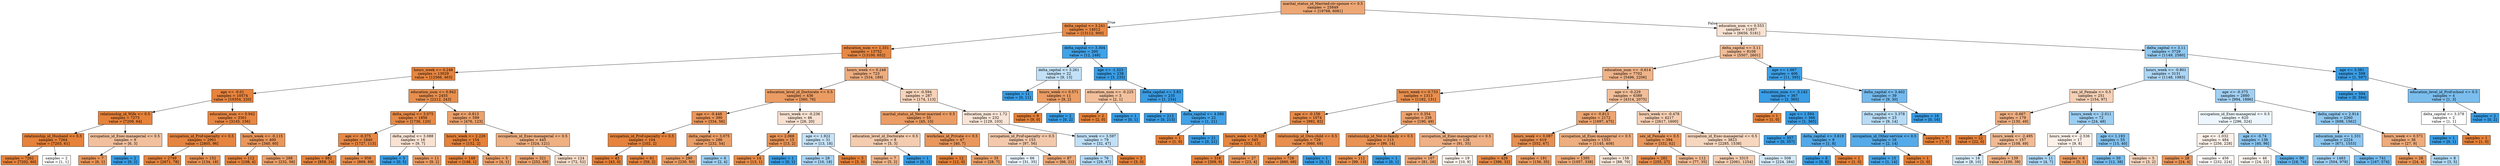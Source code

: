 digraph Tree {
node [shape=box, style="filled", color="black"] ;
0 [label="marital_status_id_Married-civ-spouse <= 0.5\nsamples = 25849\nvalue = [19768, 6081]", fillcolor="#e58139b1"] ;
1 [label="delta_capital <= 3.241\nsamples = 14012\nvalue = [13112, 900]", fillcolor="#e58139ed"] ;
0 -> 1 [labeldistance=2.5, labelangle=45, headlabel="True"] ;
2 [label="education_num <= 1.331\nsamples = 13752\nvalue = [13100, 652]", fillcolor="#e58139f2"] ;
1 -> 2 ;
3 [label="hours_week <= 0.248\nsamples = 13029\nvalue = [12566, 463]", fillcolor="#e58139f6"] ;
2 -> 3 ;
4 [label="age <= -0.01\nsamples = 10574\nvalue = [10354, 220]", fillcolor="#e58139fa"] ;
3 -> 4 ;
5 [label="relationship_id_Wife <= 0.5\nsamples = 7273\nvalue = [7209, 64]", fillcolor="#e58139fd"] ;
4 -> 5 ;
6 [label="relationship_id_Husband <= 0.5\nsamples = 7264\nvalue = [7203, 61]", fillcolor="#e58139fd"] ;
5 -> 6 ;
7 [label="samples = 7262\nvalue = [7202, 60]", fillcolor="#e58139fd"] ;
6 -> 7 ;
8 [label="samples = 2\nvalue = [1, 1]", fillcolor="#e5813900"] ;
6 -> 8 ;
9 [label="occupation_id_Exec-managerial <= 0.5\nsamples = 9\nvalue = [6, 3]", fillcolor="#e581397f"] ;
5 -> 9 ;
10 [label="samples = 7\nvalue = [6, 1]", fillcolor="#e58139d4"] ;
9 -> 10 ;
11 [label="samples = 2\nvalue = [0, 2]", fillcolor="#399de5ff"] ;
9 -> 11 ;
12 [label="education_num <= 0.942\nsamples = 3301\nvalue = [3145, 156]", fillcolor="#e58139f2"] ;
4 -> 12 ;
13 [label="occupation_id_Prof-specialty <= 0.5\nsamples = 2901\nvalue = [2805, 96]", fillcolor="#e58139f6"] ;
12 -> 13 ;
14 [label="samples = 2749\nvalue = [2671, 78]", fillcolor="#e58139f8"] ;
13 -> 14 ;
15 [label="samples = 152\nvalue = [134, 18]", fillcolor="#e58139dd"] ;
13 -> 15 ;
16 [label="hours_week <= -0.115\nsamples = 400\nvalue = [340, 60]", fillcolor="#e58139d2"] ;
12 -> 16 ;
17 [label="samples = 112\nvalue = [108, 4]", fillcolor="#e58139f6"] ;
16 -> 17 ;
18 [label="samples = 288\nvalue = [232, 56]", fillcolor="#e58139c1"] ;
16 -> 18 ;
19 [label="education_num <= 0.942\nsamples = 2455\nvalue = [2212, 243]", fillcolor="#e58139e3"] ;
3 -> 19 ;
20 [label="delta_capital <= 3.075\nsamples = 1856\nvalue = [1736, 120]", fillcolor="#e58139ed"] ;
19 -> 20 ;
21 [label="age <= -0.375\nsamples = 1840\nvalue = [1727, 113]", fillcolor="#e58139ee"] ;
20 -> 21 ;
22 [label="samples = 882\nvalue = [858, 24]", fillcolor="#e58139f8"] ;
21 -> 22 ;
23 [label="samples = 958\nvalue = [869, 89]", fillcolor="#e58139e5"] ;
21 -> 23 ;
24 [label="delta_capital <= 3.088\nsamples = 16\nvalue = [9, 7]", fillcolor="#e5813939"] ;
20 -> 24 ;
25 [label="samples = 5\nvalue = [0, 5]", fillcolor="#399de5ff"] ;
24 -> 25 ;
26 [label="samples = 11\nvalue = [9, 2]", fillcolor="#e58139c6"] ;
24 -> 26 ;
27 [label="age <= -0.813\nsamples = 599\nvalue = [476, 123]", fillcolor="#e58139bd"] ;
19 -> 27 ;
28 [label="hours_week <= 2.226\nsamples = 154\nvalue = [152, 2]", fillcolor="#e58139fc"] ;
27 -> 28 ;
29 [label="samples = 149\nvalue = [148, 1]", fillcolor="#e58139fd"] ;
28 -> 29 ;
30 [label="samples = 5\nvalue = [4, 1]", fillcolor="#e58139bf"] ;
28 -> 30 ;
31 [label="occupation_id_Exec-managerial <= 0.5\nsamples = 445\nvalue = [324, 121]", fillcolor="#e58139a0"] ;
27 -> 31 ;
32 [label="samples = 321\nvalue = [252, 69]", fillcolor="#e58139b9"] ;
31 -> 32 ;
33 [label="samples = 124\nvalue = [72, 52]", fillcolor="#e5813947"] ;
31 -> 33 ;
34 [label="hours_week <= 0.248\nsamples = 723\nvalue = [534, 189]", fillcolor="#e58139a5"] ;
2 -> 34 ;
35 [label="education_level_id_Doctorate <= 0.5\nsamples = 436\nvalue = [360, 76]", fillcolor="#e58139c9"] ;
34 -> 35 ;
36 [label="age <= -0.448\nsamples = 390\nvalue = [334, 56]", fillcolor="#e58139d4"] ;
35 -> 36 ;
37 [label="occupation_id_Prof-specialty <= 0.5\nsamples = 104\nvalue = [102, 2]", fillcolor="#e58139fa"] ;
36 -> 37 ;
38 [label="samples = 43\nvalue = [43, 0]", fillcolor="#e58139ff"] ;
37 -> 38 ;
39 [label="samples = 61\nvalue = [59, 2]", fillcolor="#e58139f6"] ;
37 -> 39 ;
40 [label="delta_capital <= 3.075\nsamples = 286\nvalue = [232, 54]", fillcolor="#e58139c4"] ;
36 -> 40 ;
41 [label="samples = 280\nvalue = [230, 50]", fillcolor="#e58139c8"] ;
40 -> 41 ;
42 [label="samples = 6\nvalue = [2, 4]", fillcolor="#399de57f"] ;
40 -> 42 ;
43 [label="hours_week <= -0.236\nsamples = 46\nvalue = [26, 20]", fillcolor="#e581393b"] ;
35 -> 43 ;
44 [label="age <= 2.068\nsamples = 15\nvalue = [13, 2]", fillcolor="#e58139d8"] ;
43 -> 44 ;
45 [label="samples = 14\nvalue = [13, 1]", fillcolor="#e58139eb"] ;
44 -> 45 ;
46 [label="samples = 1\nvalue = [0, 1]", fillcolor="#399de5ff"] ;
44 -> 46 ;
47 [label="age <= 1.922\nsamples = 31\nvalue = [13, 18]", fillcolor="#399de547"] ;
43 -> 47 ;
48 [label="samples = 28\nvalue = [10, 18]", fillcolor="#399de571"] ;
47 -> 48 ;
49 [label="samples = 3\nvalue = [3, 0]", fillcolor="#e58139ff"] ;
47 -> 49 ;
50 [label="age <= -0.594\nsamples = 287\nvalue = [174, 113]", fillcolor="#e5813959"] ;
34 -> 50 ;
51 [label="marital_status_id_Never-married <= 0.5\nsamples = 55\nvalue = [45, 10]", fillcolor="#e58139c6"] ;
50 -> 51 ;
52 [label="education_level_id_Doctorate <= 0.5\nsamples = 8\nvalue = [5, 3]", fillcolor="#e5813966"] ;
51 -> 52 ;
53 [label="samples = 7\nvalue = [5, 2]", fillcolor="#e5813999"] ;
52 -> 53 ;
54 [label="samples = 1\nvalue = [0, 1]", fillcolor="#399de5ff"] ;
52 -> 54 ;
55 [label="workclass_id_Private <= 0.5\nsamples = 47\nvalue = [40, 7]", fillcolor="#e58139d2"] ;
51 -> 55 ;
56 [label="samples = 12\nvalue = [12, 0]", fillcolor="#e58139ff"] ;
55 -> 56 ;
57 [label="samples = 35\nvalue = [28, 7]", fillcolor="#e58139bf"] ;
55 -> 57 ;
58 [label="education_num <= 1.72\nsamples = 232\nvalue = [129, 103]", fillcolor="#e5813933"] ;
50 -> 58 ;
59 [label="occupation_id_Prof-specialty <= 0.5\nsamples = 153\nvalue = [97, 56]", fillcolor="#e581396c"] ;
58 -> 59 ;
60 [label="samples = 66\nvalue = [31, 35]", fillcolor="#399de51d"] ;
59 -> 60 ;
61 [label="samples = 87\nvalue = [66, 21]", fillcolor="#e58139ae"] ;
59 -> 61 ;
62 [label="hours_week <= 3.597\nsamples = 79\nvalue = [32, 47]", fillcolor="#399de551"] ;
58 -> 62 ;
63 [label="samples = 76\nvalue = [29, 47]", fillcolor="#399de562"] ;
62 -> 63 ;
64 [label="samples = 3\nvalue = [3, 0]", fillcolor="#e58139ff"] ;
62 -> 64 ;
65 [label="delta_capital <= 3.304\nsamples = 260\nvalue = [12, 248]", fillcolor="#399de5f3"] ;
1 -> 65 ;
66 [label="delta_capital <= 3.261\nsamples = 22\nvalue = [9, 13]", fillcolor="#399de54e"] ;
65 -> 66 ;
67 [label="samples = 11\nvalue = [0, 11]", fillcolor="#399de5ff"] ;
66 -> 67 ;
68 [label="hours_week <= 0.571\nsamples = 11\nvalue = [9, 2]", fillcolor="#e58139c6"] ;
66 -> 68 ;
69 [label="samples = 9\nvalue = [9, 0]", fillcolor="#e58139ff"] ;
68 -> 69 ;
70 [label="samples = 2\nvalue = [0, 2]", fillcolor="#399de5ff"] ;
68 -> 70 ;
71 [label="age <= -1.323\nsamples = 238\nvalue = [3, 235]", fillcolor="#399de5fc"] ;
65 -> 71 ;
72 [label="education_num <= -0.225\nsamples = 3\nvalue = [2, 1]", fillcolor="#e581397f"] ;
71 -> 72 ;
73 [label="samples = 2\nvalue = [2, 0]", fillcolor="#e58139ff"] ;
72 -> 73 ;
74 [label="samples = 1\nvalue = [0, 1]", fillcolor="#399de5ff"] ;
72 -> 74 ;
75 [label="delta_capital <= 3.83\nsamples = 235\nvalue = [1, 234]", fillcolor="#399de5fe"] ;
71 -> 75 ;
76 [label="samples = 213\nvalue = [0, 213]", fillcolor="#399de5ff"] ;
75 -> 76 ;
77 [label="delta_capital <= 4.086\nsamples = 22\nvalue = [1, 21]", fillcolor="#399de5f3"] ;
75 -> 77 ;
78 [label="samples = 1\nvalue = [1, 0]", fillcolor="#e58139ff"] ;
77 -> 78 ;
79 [label="samples = 21\nvalue = [0, 21]", fillcolor="#399de5ff"] ;
77 -> 79 ;
80 [label="education_num <= 0.553\nsamples = 11837\nvalue = [6656, 5181]", fillcolor="#e5813939"] ;
0 -> 80 [labeldistance=2.5, labelangle=-45, headlabel="False"] ;
81 [label="delta_capital <= 3.11\nsamples = 8108\nvalue = [5507, 2601]", fillcolor="#e5813987"] ;
80 -> 81 ;
82 [label="education_num <= -0.614\nsamples = 7702\nvalue = [5496, 2206]", fillcolor="#e5813999"] ;
81 -> 82 ;
83 [label="hours_week <= 0.733\nsamples = 1313\nvalue = [1182, 131]", fillcolor="#e58139e3"] ;
82 -> 83 ;
84 [label="age <= -0.156\nsamples = 1074\nvalue = [992, 82]", fillcolor="#e58139ea"] ;
83 -> 84 ;
85 [label="hours_week <= 0.329\nsamples = 345\nvalue = [332, 13]", fillcolor="#e58139f5"] ;
84 -> 85 ;
86 [label="samples = 318\nvalue = [309, 9]", fillcolor="#e58139f8"] ;
85 -> 86 ;
87 [label="samples = 27\nvalue = [23, 4]", fillcolor="#e58139d3"] ;
85 -> 87 ;
88 [label="relationship_id_Own-child <= 0.5\nsamples = 729\nvalue = [660, 69]", fillcolor="#e58139e4"] ;
84 -> 88 ;
89 [label="samples = 728\nvalue = [660, 68]", fillcolor="#e58139e5"] ;
88 -> 89 ;
90 [label="samples = 1\nvalue = [0, 1]", fillcolor="#399de5ff"] ;
88 -> 90 ;
91 [label="age <= 0.354\nsamples = 239\nvalue = [190, 49]", fillcolor="#e58139bd"] ;
83 -> 91 ;
92 [label="relationship_id_Not-in-family <= 0.5\nsamples = 113\nvalue = [99, 14]", fillcolor="#e58139db"] ;
91 -> 92 ;
93 [label="samples = 112\nvalue = [99, 13]", fillcolor="#e58139de"] ;
92 -> 93 ;
94 [label="samples = 1\nvalue = [0, 1]", fillcolor="#399de5ff"] ;
92 -> 94 ;
95 [label="occupation_id_Exec-managerial <= 0.5\nsamples = 126\nvalue = [91, 35]", fillcolor="#e581399d"] ;
91 -> 95 ;
96 [label="samples = 107\nvalue = [81, 26]", fillcolor="#e58139ad"] ;
95 -> 96 ;
97 [label="samples = 19\nvalue = [10, 9]", fillcolor="#e5813919"] ;
95 -> 97 ;
98 [label="age <= -0.229\nsamples = 6389\nvalue = [4314, 2075]", fillcolor="#e5813984"] ;
82 -> 98 ;
99 [label="age <= -0.813\nsamples = 2172\nvalue = [1697, 475]", fillcolor="#e58139b8"] ;
98 -> 99 ;
100 [label="hours_week <= 0.087\nsamples = 619\nvalue = [552, 67]", fillcolor="#e58139e0"] ;
99 -> 100 ;
101 [label="samples = 428\nvalue = [396, 32]", fillcolor="#e58139ea"] ;
100 -> 101 ;
102 [label="samples = 191\nvalue = [156, 35]", fillcolor="#e58139c6"] ;
100 -> 102 ;
103 [label="occupation_id_Exec-managerial <= 0.5\nsamples = 1553\nvalue = [1145, 408]", fillcolor="#e58139a4"] ;
99 -> 103 ;
104 [label="samples = 1395\nvalue = [1057, 338]", fillcolor="#e58139ad"] ;
103 -> 104 ;
105 [label="samples = 158\nvalue = [88, 70]", fillcolor="#e5813934"] ;
103 -> 105 ;
106 [label="hours_week <= -0.478\nsamples = 4217\nvalue = [2617, 1600]", fillcolor="#e5813963"] ;
98 -> 106 ;
107 [label="sex_id_Female <= 0.5\nsamples = 394\nvalue = [332, 62]", fillcolor="#e58139cf"] ;
106 -> 107 ;
108 [label="samples = 282\nvalue = [255, 27]", fillcolor="#e58139e4"] ;
107 -> 108 ;
109 [label="samples = 112\nvalue = [77, 35]", fillcolor="#e581398b"] ;
107 -> 109 ;
110 [label="occupation_id_Exec-managerial <= 0.5\nsamples = 3823\nvalue = [2285, 1538]", fillcolor="#e5813953"] ;
106 -> 110 ;
111 [label="samples = 3315\nvalue = [2061, 1254]", fillcolor="#e5813964"] ;
110 -> 111 ;
112 [label="samples = 508\nvalue = [224, 284]", fillcolor="#399de536"] ;
110 -> 112 ;
113 [label="age <= 1.667\nsamples = 406\nvalue = [11, 395]", fillcolor="#399de5f8"] ;
81 -> 113 ;
114 [label="education_num <= -3.142\nsamples = 367\nvalue = [2, 365]", fillcolor="#399de5fe"] ;
113 -> 114 ;
115 [label="samples = 1\nvalue = [1, 0]", fillcolor="#e58139ff"] ;
114 -> 115 ;
116 [label="age <= 1.594\nsamples = 366\nvalue = [1, 365]", fillcolor="#399de5fe"] ;
114 -> 116 ;
117 [label="samples = 357\nvalue = [0, 357]", fillcolor="#399de5ff"] ;
116 -> 117 ;
118 [label="delta_capital <= 3.619\nsamples = 9\nvalue = [1, 8]", fillcolor="#399de5df"] ;
116 -> 118 ;
119 [label="samples = 8\nvalue = [0, 8]", fillcolor="#399de5ff"] ;
118 -> 119 ;
120 [label="samples = 1\nvalue = [1, 0]", fillcolor="#e58139ff"] ;
118 -> 120 ;
121 [label="delta_capital <= 3.402\nsamples = 39\nvalue = [9, 30]", fillcolor="#399de5b3"] ;
113 -> 121 ;
122 [label="delta_capital <= 3.378\nsamples = 23\nvalue = [9, 14]", fillcolor="#399de55b"] ;
121 -> 122 ;
123 [label="occupation_id_Other-service <= 0.5\nsamples = 16\nvalue = [2, 14]", fillcolor="#399de5db"] ;
122 -> 123 ;
124 [label="samples = 15\nvalue = [1, 14]", fillcolor="#399de5ed"] ;
123 -> 124 ;
125 [label="samples = 1\nvalue = [1, 0]", fillcolor="#e58139ff"] ;
123 -> 125 ;
126 [label="samples = 7\nvalue = [7, 0]", fillcolor="#e58139ff"] ;
122 -> 126 ;
127 [label="samples = 16\nvalue = [0, 16]", fillcolor="#399de5ff"] ;
121 -> 127 ;
128 [label="delta_capital <= 3.11\nsamples = 3729\nvalue = [1149, 2580]", fillcolor="#399de58d"] ;
80 -> 128 ;
129 [label="hours_week <= -0.801\nsamples = 3131\nvalue = [1148, 1983]", fillcolor="#399de56b"] ;
128 -> 129 ;
130 [label="sex_id_Female <= 0.5\nsamples = 251\nvalue = [154, 97]", fillcolor="#e581395e"] ;
129 -> 130 ;
131 [label="age <= -0.667\nsamples = 179\nvalue = [130, 49]", fillcolor="#e581399f"] ;
130 -> 131 ;
132 [label="samples = 22\nvalue = [22, 0]", fillcolor="#e58139ff"] ;
131 -> 132 ;
133 [label="hours_week <= -2.495\nsamples = 157\nvalue = [108, 49]", fillcolor="#e581398b"] ;
131 -> 133 ;
134 [label="samples = 18\nvalue = [8, 10]", fillcolor="#399de533"] ;
133 -> 134 ;
135 [label="samples = 139\nvalue = [100, 39]", fillcolor="#e581399c"] ;
133 -> 135 ;
136 [label="hours_week <= -2.011\nsamples = 72\nvalue = [24, 48]", fillcolor="#399de57f"] ;
130 -> 136 ;
137 [label="hours_week <= -2.536\nsamples = 17\nvalue = [9, 8]", fillcolor="#e581391c"] ;
136 -> 137 ;
138 [label="samples = 11\nvalue = [4, 7]", fillcolor="#399de56d"] ;
137 -> 138 ;
139 [label="samples = 6\nvalue = [5, 1]", fillcolor="#e58139cc"] ;
137 -> 139 ;
140 [label="age <= 1.193\nsamples = 55\nvalue = [15, 40]", fillcolor="#399de59f"] ;
136 -> 140 ;
141 [label="samples = 50\nvalue = [12, 38]", fillcolor="#399de5ae"] ;
140 -> 141 ;
142 [label="samples = 5\nvalue = [3, 2]", fillcolor="#e5813955"] ;
140 -> 142 ;
143 [label="age <= -0.375\nsamples = 2880\nvalue = [994, 1886]", fillcolor="#399de579"] ;
129 -> 143 ;
144 [label="occupation_id_Exec-managerial <= 0.5\nsamples = 620\nvalue = [296, 324]", fillcolor="#399de516"] ;
143 -> 144 ;
145 [label="age <= -1.032\nsamples = 484\nvalue = [256, 228]", fillcolor="#e581391c"] ;
144 -> 145 ;
146 [label="samples = 28\nvalue = [24, 4]", fillcolor="#e58139d4"] ;
145 -> 146 ;
147 [label="samples = 456\nvalue = [232, 224]", fillcolor="#e5813909"] ;
145 -> 147 ;
148 [label="age <= -0.74\nsamples = 136\nvalue = [40, 96]", fillcolor="#399de595"] ;
144 -> 148 ;
149 [label="samples = 46\nvalue = [24, 22]", fillcolor="#e5813915"] ;
148 -> 149 ;
150 [label="samples = 90\nvalue = [16, 74]", fillcolor="#399de5c8"] ;
148 -> 150 ;
151 [label="delta_capital <= 2.914\nsamples = 2260\nvalue = [698, 1562]", fillcolor="#399de58d"] ;
143 -> 151 ;
152 [label="education_num <= 1.331\nsamples = 2224\nvalue = [671, 1553]", fillcolor="#399de591"] ;
151 -> 152 ;
153 [label="samples = 1483\nvalue = [504, 979]", fillcolor="#399de57c"] ;
152 -> 153 ;
154 [label="samples = 741\nvalue = [167, 574]", fillcolor="#399de5b5"] ;
152 -> 154 ;
155 [label="hours_week <= 0.571\nsamples = 36\nvalue = [27, 9]", fillcolor="#e58139aa"] ;
151 -> 155 ;
156 [label="samples = 28\nvalue = [24, 4]", fillcolor="#e58139d4"] ;
155 -> 156 ;
157 [label="samples = 8\nvalue = [3, 5]", fillcolor="#399de566"] ;
155 -> 157 ;
158 [label="age <= 3.381\nsamples = 598\nvalue = [1, 597]", fillcolor="#399de5ff"] ;
128 -> 158 ;
159 [label="samples = 594\nvalue = [0, 594]", fillcolor="#399de5ff"] ;
158 -> 159 ;
160 [label="education_level_id_Prof-school <= 0.5\nsamples = 4\nvalue = [1, 3]", fillcolor="#399de5aa"] ;
158 -> 160 ;
161 [label="delta_capital <= 3.378\nsamples = 2\nvalue = [1, 1]", fillcolor="#e5813900"] ;
160 -> 161 ;
162 [label="samples = 1\nvalue = [0, 1]", fillcolor="#399de5ff"] ;
161 -> 162 ;
163 [label="samples = 1\nvalue = [1, 0]", fillcolor="#e58139ff"] ;
161 -> 163 ;
164 [label="samples = 2\nvalue = [0, 2]", fillcolor="#399de5ff"] ;
160 -> 164 ;
}